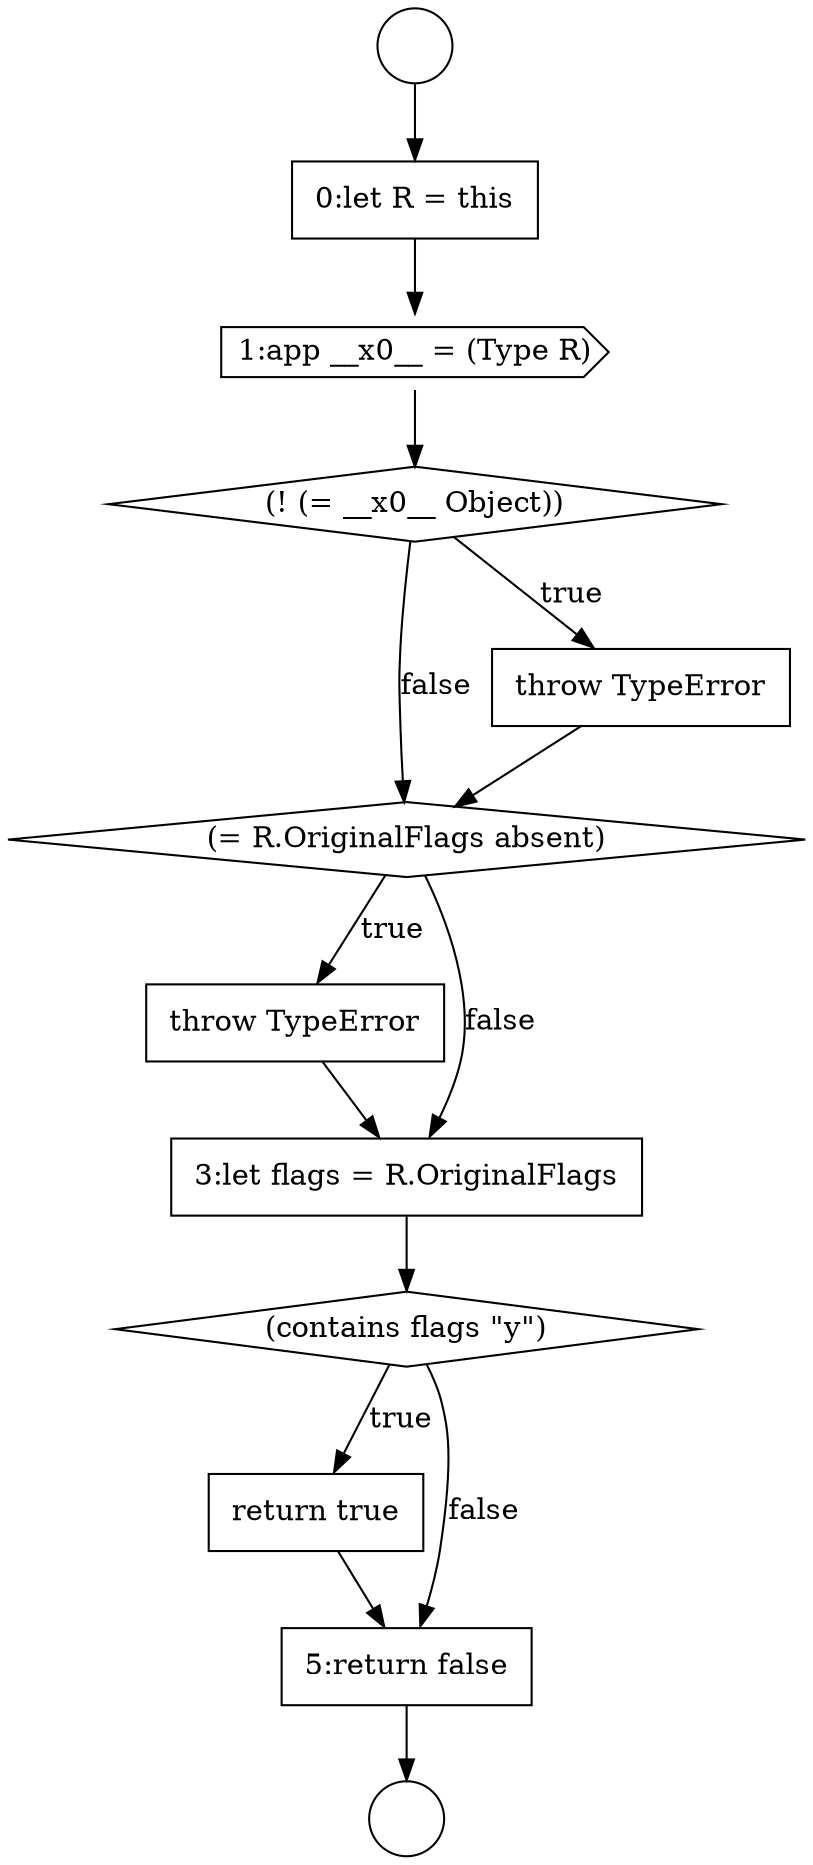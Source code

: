 digraph {
  node13346 [shape=diamond, label=<<font color="black">(= R.OriginalFlags absent)</font>> color="black" fillcolor="white" style=filled]
  node13350 [shape=none, margin=0, label=<<font color="black">
    <table border="0" cellborder="1" cellspacing="0" cellpadding="10">
      <tr><td align="left">return true</td></tr>
    </table>
  </font>> color="black" fillcolor="white" style=filled]
  node13340 [shape=circle label=" " color="black" fillcolor="white" style=filled]
  node13342 [shape=none, margin=0, label=<<font color="black">
    <table border="0" cellborder="1" cellspacing="0" cellpadding="10">
      <tr><td align="left">0:let R = this</td></tr>
    </table>
  </font>> color="black" fillcolor="white" style=filled]
  node13345 [shape=none, margin=0, label=<<font color="black">
    <table border="0" cellborder="1" cellspacing="0" cellpadding="10">
      <tr><td align="left">throw TypeError</td></tr>
    </table>
  </font>> color="black" fillcolor="white" style=filled]
  node13349 [shape=diamond, label=<<font color="black">(contains flags &quot;y&quot;)</font>> color="black" fillcolor="white" style=filled]
  node13351 [shape=none, margin=0, label=<<font color="black">
    <table border="0" cellborder="1" cellspacing="0" cellpadding="10">
      <tr><td align="left">5:return false</td></tr>
    </table>
  </font>> color="black" fillcolor="white" style=filled]
  node13341 [shape=circle label=" " color="black" fillcolor="white" style=filled]
  node13347 [shape=none, margin=0, label=<<font color="black">
    <table border="0" cellborder="1" cellspacing="0" cellpadding="10">
      <tr><td align="left">throw TypeError</td></tr>
    </table>
  </font>> color="black" fillcolor="white" style=filled]
  node13344 [shape=diamond, label=<<font color="black">(! (= __x0__ Object))</font>> color="black" fillcolor="white" style=filled]
  node13343 [shape=cds, label=<<font color="black">1:app __x0__ = (Type R)</font>> color="black" fillcolor="white" style=filled]
  node13348 [shape=none, margin=0, label=<<font color="black">
    <table border="0" cellborder="1" cellspacing="0" cellpadding="10">
      <tr><td align="left">3:let flags = R.OriginalFlags</td></tr>
    </table>
  </font>> color="black" fillcolor="white" style=filled]
  node13342 -> node13343 [ color="black"]
  node13347 -> node13348 [ color="black"]
  node13346 -> node13347 [label=<<font color="black">true</font>> color="black"]
  node13346 -> node13348 [label=<<font color="black">false</font>> color="black"]
  node13345 -> node13346 [ color="black"]
  node13343 -> node13344 [ color="black"]
  node13351 -> node13341 [ color="black"]
  node13349 -> node13350 [label=<<font color="black">true</font>> color="black"]
  node13349 -> node13351 [label=<<font color="black">false</font>> color="black"]
  node13350 -> node13351 [ color="black"]
  node13340 -> node13342 [ color="black"]
  node13344 -> node13345 [label=<<font color="black">true</font>> color="black"]
  node13344 -> node13346 [label=<<font color="black">false</font>> color="black"]
  node13348 -> node13349 [ color="black"]
}
